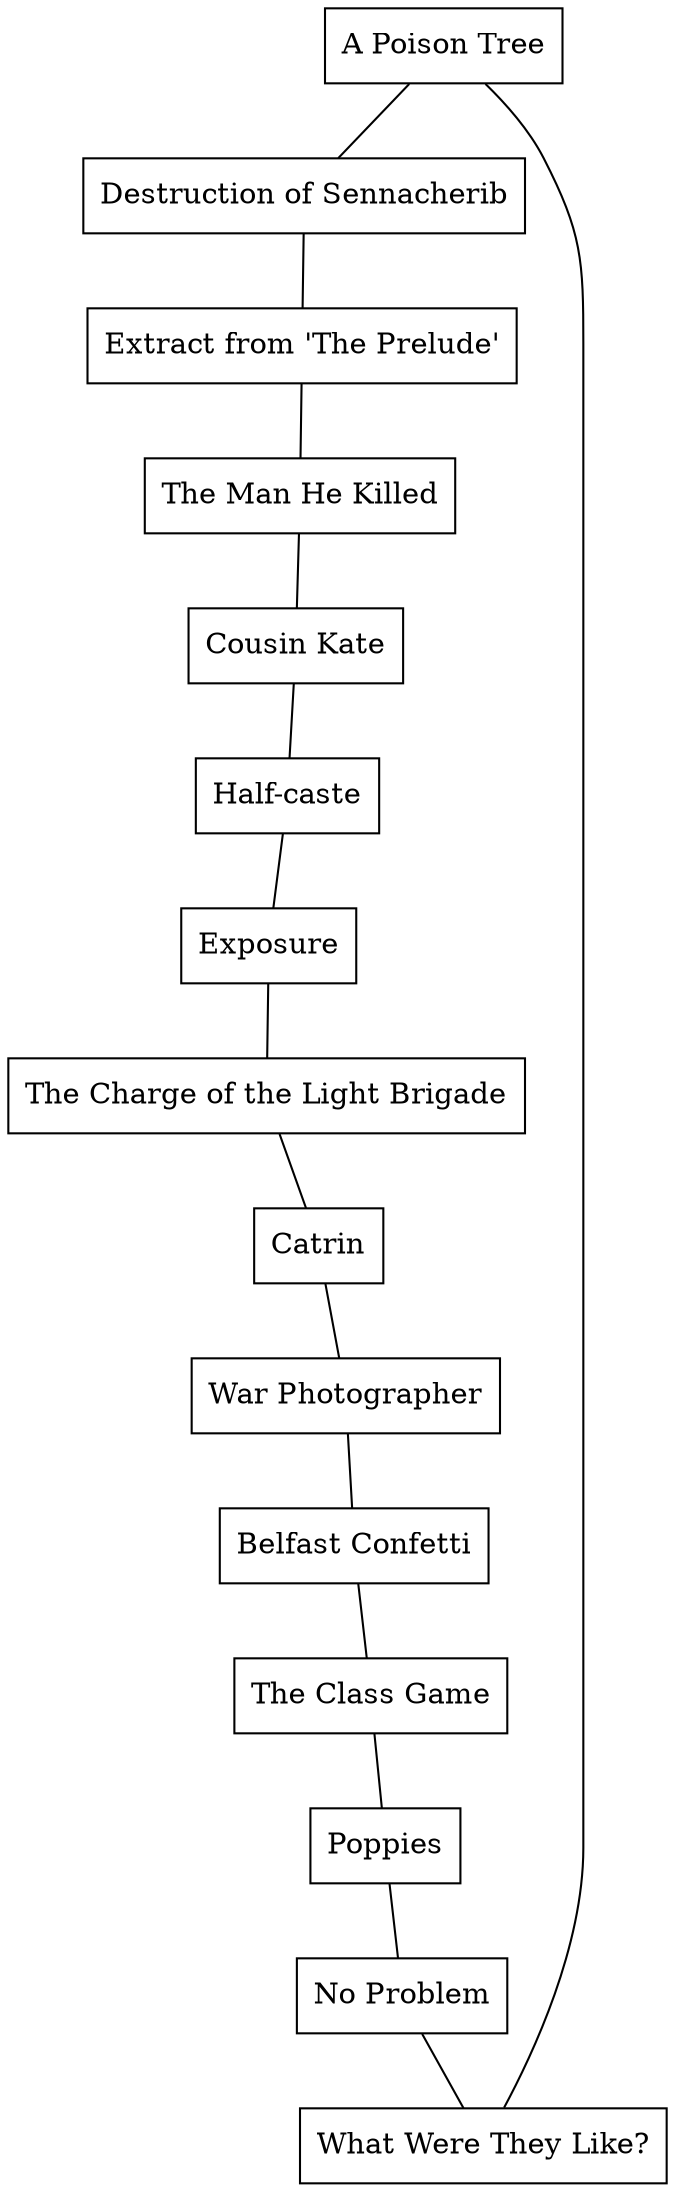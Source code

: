 graph poems {
  node [shape=box];
  
  // Poem names.
  tree [label="A Poison Tree"];
  senn [label="Destruction of Sennacherib"];
  prel [label="Extract from 'The Prelude'"];
  man  [label="The Man He Killed"];
  kate [label="Cousin Kate"];
  half [label="Half-caste"];
  expo [label="Exposure"];
  chrg [label="The Charge of the Light Brigade"];
  cat  [label="Catrin"];
  tog  [label="War Photographer"];
  belf [label="Belfast Confetti"];
  game [label="The Class Game"];
  pops [label="Poppies"];
  np   [label="No Problem"];
  what [label="What Were They Like?"];
  
  // Dummy connections
  tree -- senn -- prel -- man -- kate -- half -- expo -- chrg;
  chrg -- cat -- tog -- belf -- game -- pops -- np -- what -- tree;
}